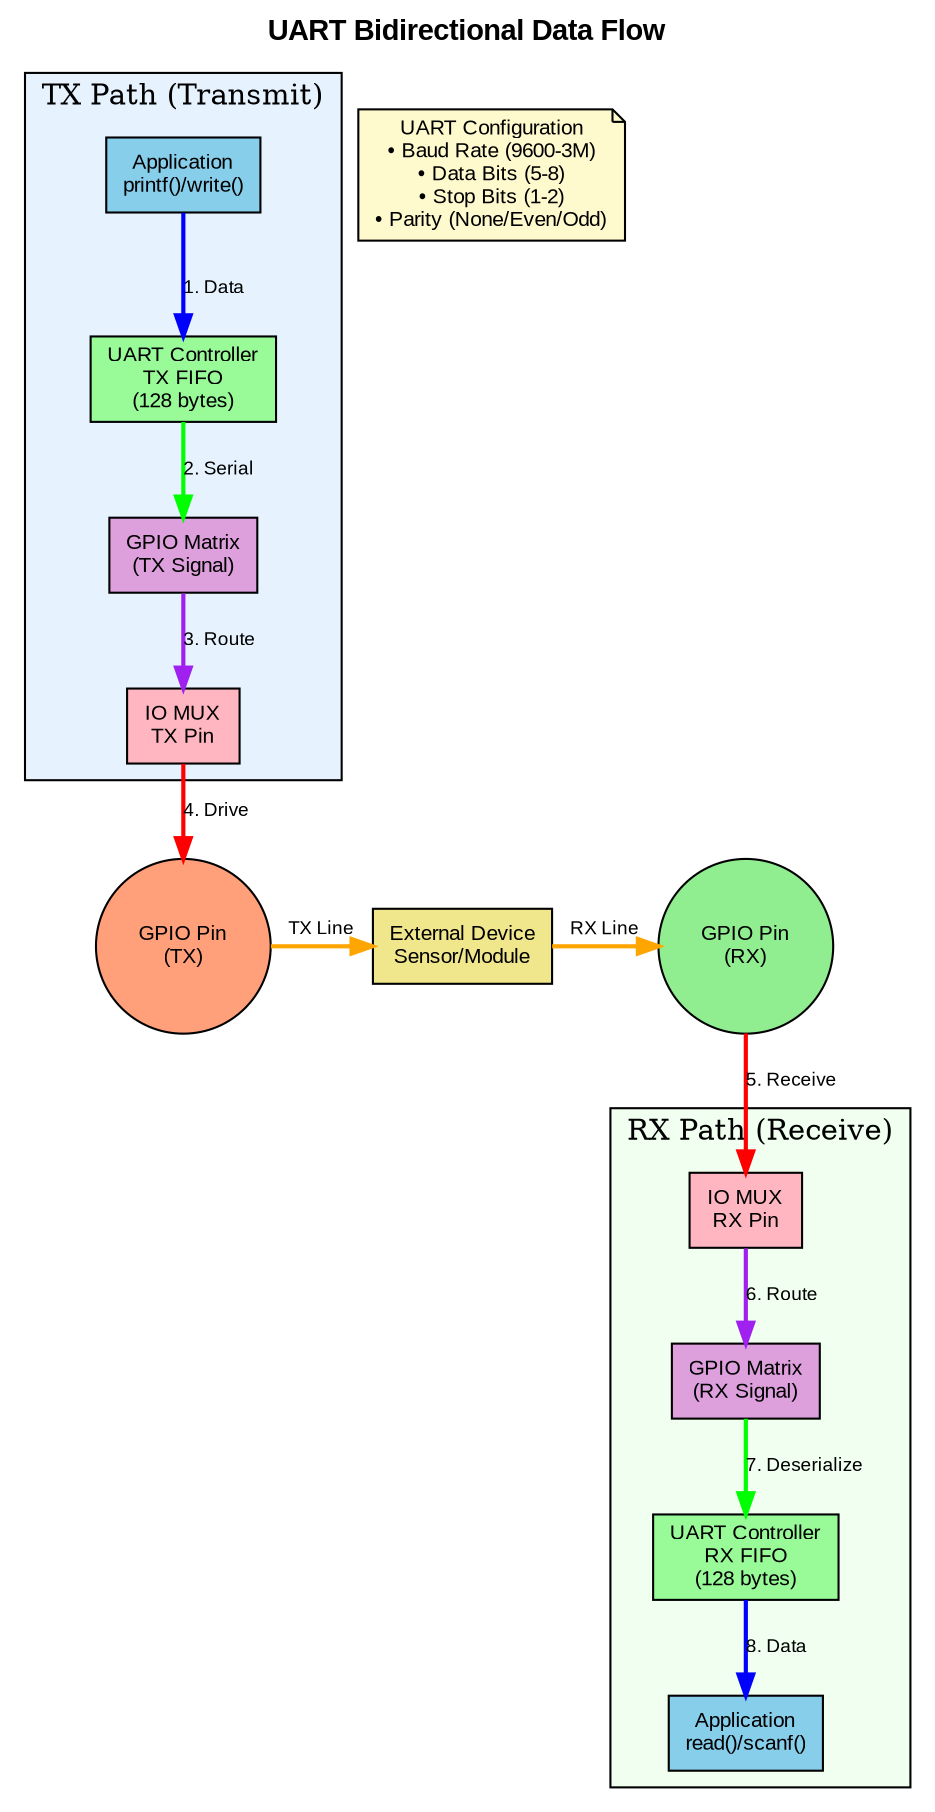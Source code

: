 digraph UART_Data_Flow {
    // Graph settings
    bgcolor="white";
    node [fontname="Arial", fontsize=10];
    edge [fontname="Arial", fontsize=9];
    compound=true;
    
    // TX Path (Top)
    subgraph cluster_tx {
        label="TX Path (Transmit)";
        style=filled;
        fillcolor="#E6F3FF";
        
        app_tx [label="Application\nprintf()/write()", shape=box, style=filled, fillcolor="#87CEEB"];
        uart_tx [label="UART Controller\nTX FIFO\n(128 bytes)", shape=box, style=filled, fillcolor="#98FB98"];
        gpio_tx [label="GPIO Matrix\n(TX Signal)", shape=box, style=filled, fillcolor="#DDA0DD"];
        iomux_tx [label="IO MUX\nTX Pin", shape=box, style=filled, fillcolor="#FFB6C1"];
        pin_tx [label="GPIO Pin\n(TX)", shape=circle, style=filled, fillcolor="#FFA07A"];
    }
    
    // RX Path (Bottom)
    subgraph cluster_rx {
        label="RX Path (Receive)";
        style=filled;
        fillcolor="#F0FFF0";
        
        pin_rx [label="GPIO Pin\n(RX)", shape=circle, style=filled, fillcolor="#90EE90"];
        iomux_rx [label="IO MUX\nRX Pin", shape=box, style=filled, fillcolor="#FFB6C1"];
        gpio_rx [label="GPIO Matrix\n(RX Signal)", shape=box, style=filled, fillcolor="#DDA0DD"];
        uart_rx [label="UART Controller\nRX FIFO\n(128 bytes)", shape=box, style=filled, fillcolor="#98FB98"];
        app_rx [label="Application\nread()/scanf()", shape=box, style=filled, fillcolor="#87CEEB"];
    }
    
    // External device
    external [label="External Device\nSensor/Module", shape=box, style=filled, fillcolor="#F0E68C"];
    
    // TX Path connections
    app_tx -> uart_tx [label="1. Data", color="blue", penwidth=2];
    uart_tx -> gpio_tx [label="2. Serial", color="green", penwidth=2];
    gpio_tx -> iomux_tx [label="3. Route", color="purple", penwidth=2];
    iomux_tx -> pin_tx [label="4. Drive", color="red", penwidth=2];
    pin_tx -> external [label="TX Line", color="orange", penwidth=2];
    
    // RX Path connections
    external -> pin_rx [label="RX Line", color="orange", penwidth=2];
    pin_rx -> iomux_rx [label="5. Receive", color="red", penwidth=2];
    iomux_rx -> gpio_rx [label="6. Route", color="purple", penwidth=2];
    gpio_rx -> uart_rx [label="7. Deserialize", color="green", penwidth=2];
    uart_rx -> app_rx [label="8. Data", color="blue", penwidth=2];
    
    // Configuration notes
    config [label="UART Configuration\n• Baud Rate (9600-3M)\n• Data Bits (5-8)\n• Stop Bits (1-2)\n• Parity (None/Even/Odd)", 
            shape=note, style=filled, fillcolor="#FFFACD"];
    
    // Position configuration
    {rank=same; pin_tx; external; pin_rx}
    
    // Title
    label="UART Bidirectional Data Flow";
    labelloc="t";
    fontsize=14;
    fontname="Arial Bold";
}
